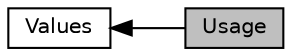 digraph "Usage"
{
 // LATEX_PDF_SIZE
  bgcolor="transparent";
  edge [fontname="Helvetica",fontsize="10",labelfontname="Helvetica",labelfontsize="10"];
  node [fontname="Helvetica",fontsize="10",shape="box"];
  rankdir=LR;
  Node1 [label="Usage",height=0.2,width=0.4,color="black", fillcolor="grey75", style="filled", fontcolor="black",tooltip="This module defines functions that allow you to inspect the uses of a LLVMValueRef."];
  Node2 [label="Values",height=0.2,width=0.4,color="black",URL="$group__LLVMCCoreValues.html",tooltip="The bulk of LLVM's object model consists of values, which comprise a very rich type hierarchy."];
  Node2->Node1 [shape=plaintext, dir="back", style="solid"];
}
